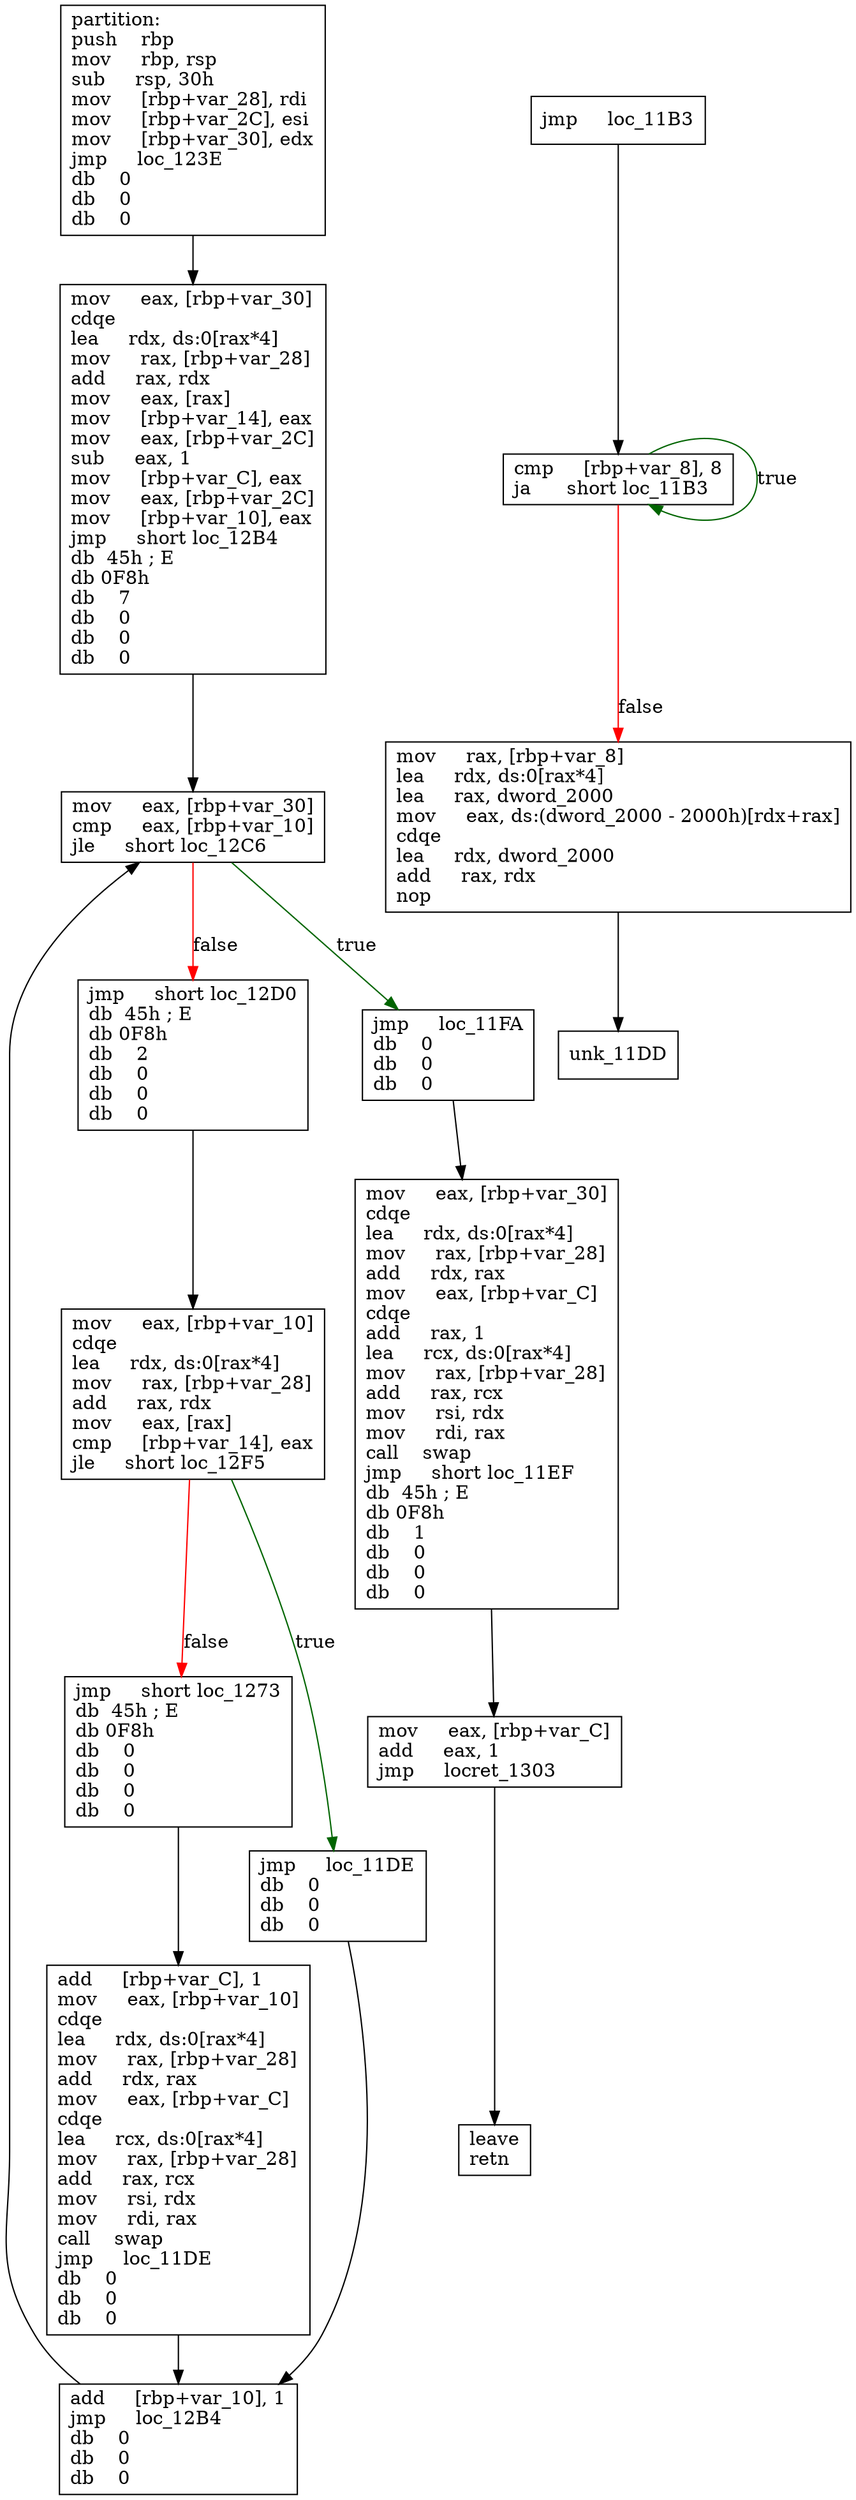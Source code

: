 digraph "partition" {
	graph [
	];
	node [
		shape = "box"
	];
	edge [
	];
	"0" [
		label = "partition:\lpush    rbp\lmov     rbp, rsp\lsub     rsp, 30h\lmov     [rbp+var_28], rdi\lmov     [rbp+var_2C], esi\lmov     [rbp+var_30], edx\ljmp     loc_123E\ldb    0\ldb    0\ldb    0\l"
	];
	"1" [
		label = "cmp     [rbp+var_8], 8\lja      short loc_11B3\l"
	];
	"2" [
		label = "mov     rax, [rbp+var_8]\llea     rdx, ds:0[rax*4]\llea     rax, dword_2000\lmov     eax, ds:(dword_2000 - 2000h)[rdx+rax]\lcdqe\llea     rdx, dword_2000\ladd     rax, rdx\lnop\l"
	];
	"3" [
		label = "add     [rbp+var_10], 1\ljmp     loc_12B4\ldb    0\ldb    0\ldb    0\l"
	];
	"4" [
		label = "mov     eax, [rbp+var_C]\ladd     eax, 1\ljmp     locret_1303\l"
	];
	"5" [
		label = "mov     eax, [rbp+var_30]\lcdqe\llea     rdx, ds:0[rax*4]\lmov     rax, [rbp+var_28]\ladd     rdx, rax\lmov     eax, [rbp+var_C]\lcdqe\ladd     rax, 1\llea     rcx, ds:0[rax*4]\lmov     rax, [rbp+var_28]\ladd     rax, rcx\lmov     rsi, rdx\lmov     rdi, rax\lcall    swap\ljmp     short loc_11EF\ldb  45h ; E\ldb 0F8h\ldb    1\ldb    0\ldb    0\ldb    0\l"
	];
	"6" [
		label = "mov     eax, [rbp+var_30]\lcdqe\llea     rdx, ds:0[rax*4]\lmov     rax, [rbp+var_28]\ladd     rax, rdx\lmov     eax, [rax]\lmov     [rbp+var_14], eax\lmov     eax, [rbp+var_2C]\lsub     eax, 1\lmov     [rbp+var_C], eax\lmov     eax, [rbp+var_2C]\lmov     [rbp+var_10], eax\ljmp     short loc_12B4\ldb  45h ; E\ldb 0F8h\ldb    7\ldb    0\ldb    0\ldb    0\l"
	];
	"7" [
		label = "add     [rbp+var_C], 1\lmov     eax, [rbp+var_10]\lcdqe\llea     rdx, ds:0[rax*4]\lmov     rax, [rbp+var_28]\ladd     rdx, rax\lmov     eax, [rbp+var_C]\lcdqe\llea     rcx, ds:0[rax*4]\lmov     rax, [rbp+var_28]\ladd     rax, rcx\lmov     rsi, rdx\lmov     rdi, rax\lcall    swap\ljmp     loc_11DE\ldb    0\ldb    0\ldb    0\l"
	];
	"8" [
		label = "mov     eax, [rbp+var_30]\lcmp     eax, [rbp+var_10]\ljle     short loc_12C6\l"
	];
	"9" [
		label = "jmp     short loc_12D0\ldb  45h ; E\ldb 0F8h\ldb    2\ldb    0\ldb    0\ldb    0\l"
	];
	"10" [
		label = "jmp     loc_11FA\ldb    0\ldb    0\ldb    0\l"
	];
	"11" [
		label = "mov     eax, [rbp+var_10]\lcdqe\llea     rdx, ds:0[rax*4]\lmov     rax, [rbp+var_28]\ladd     rax, rdx\lmov     eax, [rax]\lcmp     [rbp+var_14], eax\ljle     short loc_12F5\l"
	];
	"12" [
		label = "jmp     short loc_1273\ldb  45h ; E\ldb 0F8h\ldb    0\ldb    0\ldb    0\ldb    0\l"
	];
	"13" [
		label = "jmp     loc_11DE\ldb    0\ldb    0\ldb    0\l"
	];
	"14" [
		label = "jmp     loc_11B3\l"
	];
	"15" [
		label = "leave\lretn\l"
	];
	"16" [
		label = "unk_11DD\l"
	];
// node 0
	"0" -> "6" [ ];
// node 1
	"1" -> "2" [ label = "false", color = red ];
	"1" -> "1" [ label = "true", color = darkgreen ];
// node 2
	"2" -> "16" [ ];
// node 3
	"3" -> "8" [ ];
// node 4
	"4" -> "15" [ ];
// node 5
	"5" -> "4" [ ];
// node 6
	"6" -> "8" [ ];
// node 7
	"7" -> "3" [ ];
// node 8
	"8" -> "9" [ label = "false", color = red ];
	"8" -> "10" [ label = "true", color = darkgreen ];
// node 9
	"9" -> "11" [ ];
// node 10
	"10" -> "5" [ ];
// node 11
	"11" -> "12" [ label = "false", color = red ];
	"11" -> "13" [ label = "true", color = darkgreen ];
// node 12
	"12" -> "7" [ ];
// node 13
	"13" -> "3" [ ];
// node 14
	"14" -> "1" [ ];
// node 15
// node 16
}

